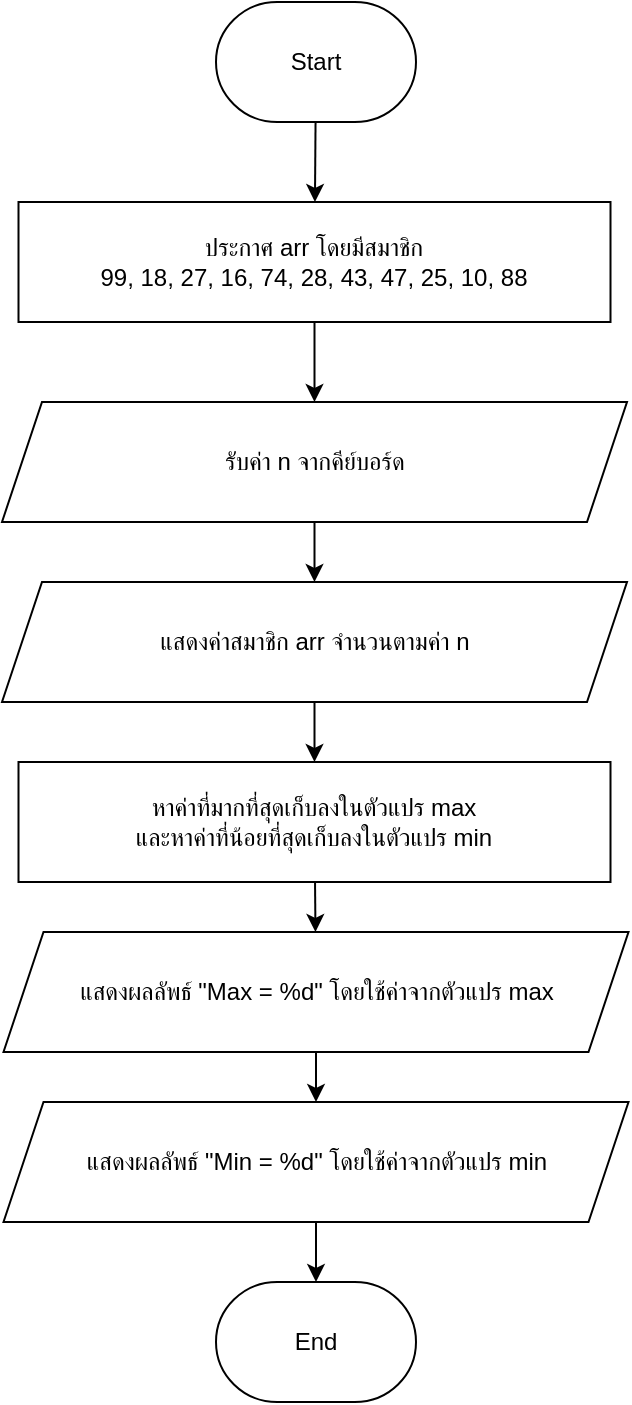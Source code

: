 <mxfile>
    <diagram id="nMN_SrElqJGjZCZgtXze" name="Page-1">
        <mxGraphModel dx="1126" dy="779" grid="1" gridSize="10" guides="1" tooltips="1" connect="1" arrows="1" fold="1" page="1" pageScale="1" pageWidth="827" pageHeight="1169" math="0" shadow="0">
            <root>
                <mxCell id="0"/>
                <mxCell id="1" parent="0"/>
                <mxCell id="13" value="" style="edgeStyle=none;html=1;" edge="1" parent="1" source="3" target="12">
                    <mxGeometry relative="1" as="geometry"/>
                </mxCell>
                <mxCell id="3" value="รับค่า n จากคีย์บอร์ด" style="shape=parallelogram;perimeter=parallelogramPerimeter;whiteSpace=wrap;html=1;fixedSize=1;" vertex="1" parent="1">
                    <mxGeometry x="257" y="260" width="312.5" height="60" as="geometry"/>
                </mxCell>
                <mxCell id="8" value="" style="edgeStyle=none;html=1;" edge="1" parent="1" source="5" target="7">
                    <mxGeometry relative="1" as="geometry"/>
                </mxCell>
                <mxCell id="5" value="Start" style="strokeWidth=1;html=1;shape=mxgraph.flowchart.terminator;whiteSpace=wrap;" vertex="1" parent="1">
                    <mxGeometry x="364" y="60" width="100" height="60" as="geometry"/>
                </mxCell>
                <mxCell id="6" value="End" style="strokeWidth=1;html=1;shape=mxgraph.flowchart.terminator;whiteSpace=wrap;" vertex="1" parent="1">
                    <mxGeometry x="364" y="700" width="100" height="60" as="geometry"/>
                </mxCell>
                <mxCell id="9" value="" style="edgeStyle=none;html=1;" edge="1" parent="1" source="7" target="3">
                    <mxGeometry relative="1" as="geometry"/>
                </mxCell>
                <mxCell id="7" value="ประกาศ arr โดยมีสมาชิก&lt;br&gt;99, 18, 27, 16, 74, 28, 43, 47, 25, 10, 88" style="rounded=0;whiteSpace=wrap;html=1;" vertex="1" parent="1">
                    <mxGeometry x="265.25" y="160" width="296" height="60" as="geometry"/>
                </mxCell>
                <mxCell id="21" value="" style="edgeStyle=none;html=1;" edge="1" parent="1" source="12" target="16">
                    <mxGeometry relative="1" as="geometry"/>
                </mxCell>
                <mxCell id="12" value="แสดงค่าสมาชิก arr จำนวนตามค่า n" style="shape=parallelogram;perimeter=parallelogramPerimeter;whiteSpace=wrap;html=1;fixedSize=1;" vertex="1" parent="1">
                    <mxGeometry x="257" y="350" width="312.5" height="60" as="geometry"/>
                </mxCell>
                <mxCell id="20" value="" style="edgeStyle=none;html=1;" edge="1" parent="1" source="14" target="18">
                    <mxGeometry relative="1" as="geometry"/>
                </mxCell>
                <mxCell id="14" value="แสดงผลลัพธ์ &quot;Max = %d&quot; โดยใช้ค่าจากตัวแปร max" style="shape=parallelogram;perimeter=parallelogramPerimeter;whiteSpace=wrap;html=1;fixedSize=1;" vertex="1" parent="1">
                    <mxGeometry x="257.75" y="525" width="312.5" height="60" as="geometry"/>
                </mxCell>
                <mxCell id="17" value="" style="edgeStyle=none;html=1;" edge="1" parent="1" source="16" target="14">
                    <mxGeometry relative="1" as="geometry"/>
                </mxCell>
                <mxCell id="16" value="หาค่าที่มากที่สุดเก็บลงในตัวแปร max&lt;br&gt;และหาค่าที่น้อยที่สุดเก็บลงในตัวแปร min" style="rounded=0;whiteSpace=wrap;html=1;" vertex="1" parent="1">
                    <mxGeometry x="265.25" y="440" width="296" height="60" as="geometry"/>
                </mxCell>
                <mxCell id="19" value="" style="edgeStyle=none;html=1;" edge="1" parent="1" source="18" target="6">
                    <mxGeometry relative="1" as="geometry"/>
                </mxCell>
                <mxCell id="18" value="แสดงผลลัพธ์ &quot;Min = %d&quot; โดยใช้ค่าจากตัวแปร min" style="shape=parallelogram;perimeter=parallelogramPerimeter;whiteSpace=wrap;html=1;fixedSize=1;" vertex="1" parent="1">
                    <mxGeometry x="257.75" y="610" width="312.5" height="60" as="geometry"/>
                </mxCell>
            </root>
        </mxGraphModel>
    </diagram>
</mxfile>